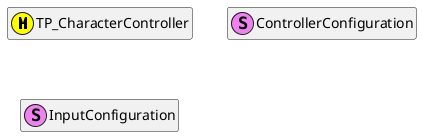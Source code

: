 ﻿@startuml
'https://plantuml.com/class-diagram

hide empty members

class TP_CharacterController<<M, yellow>>

class ControllerConfiguration<<S, violet>>

class InputConfiguration<<S, violet>>


@enduml